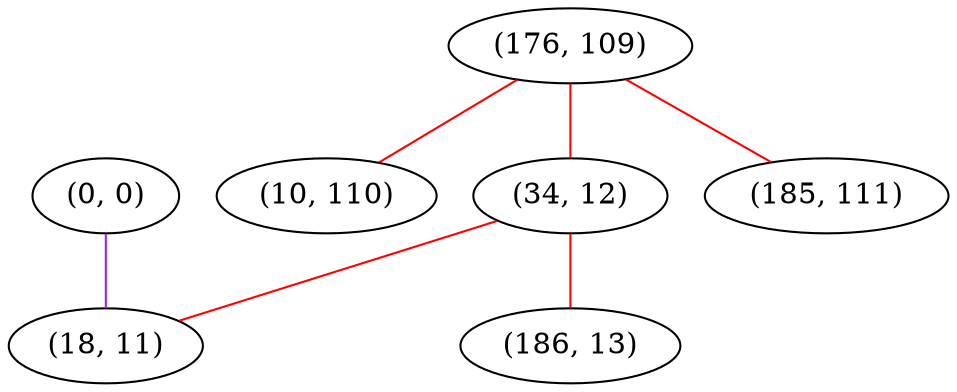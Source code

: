 graph "" {
"(0, 0)";
"(176, 109)";
"(10, 110)";
"(34, 12)";
"(185, 111)";
"(186, 13)";
"(18, 11)";
"(0, 0)" -- "(18, 11)"  [color=purple, key=0, weight=4];
"(176, 109)" -- "(10, 110)"  [color=red, key=0, weight=1];
"(176, 109)" -- "(34, 12)"  [color=red, key=0, weight=1];
"(176, 109)" -- "(185, 111)"  [color=red, key=0, weight=1];
"(34, 12)" -- "(18, 11)"  [color=red, key=0, weight=1];
"(34, 12)" -- "(186, 13)"  [color=red, key=0, weight=1];
}
